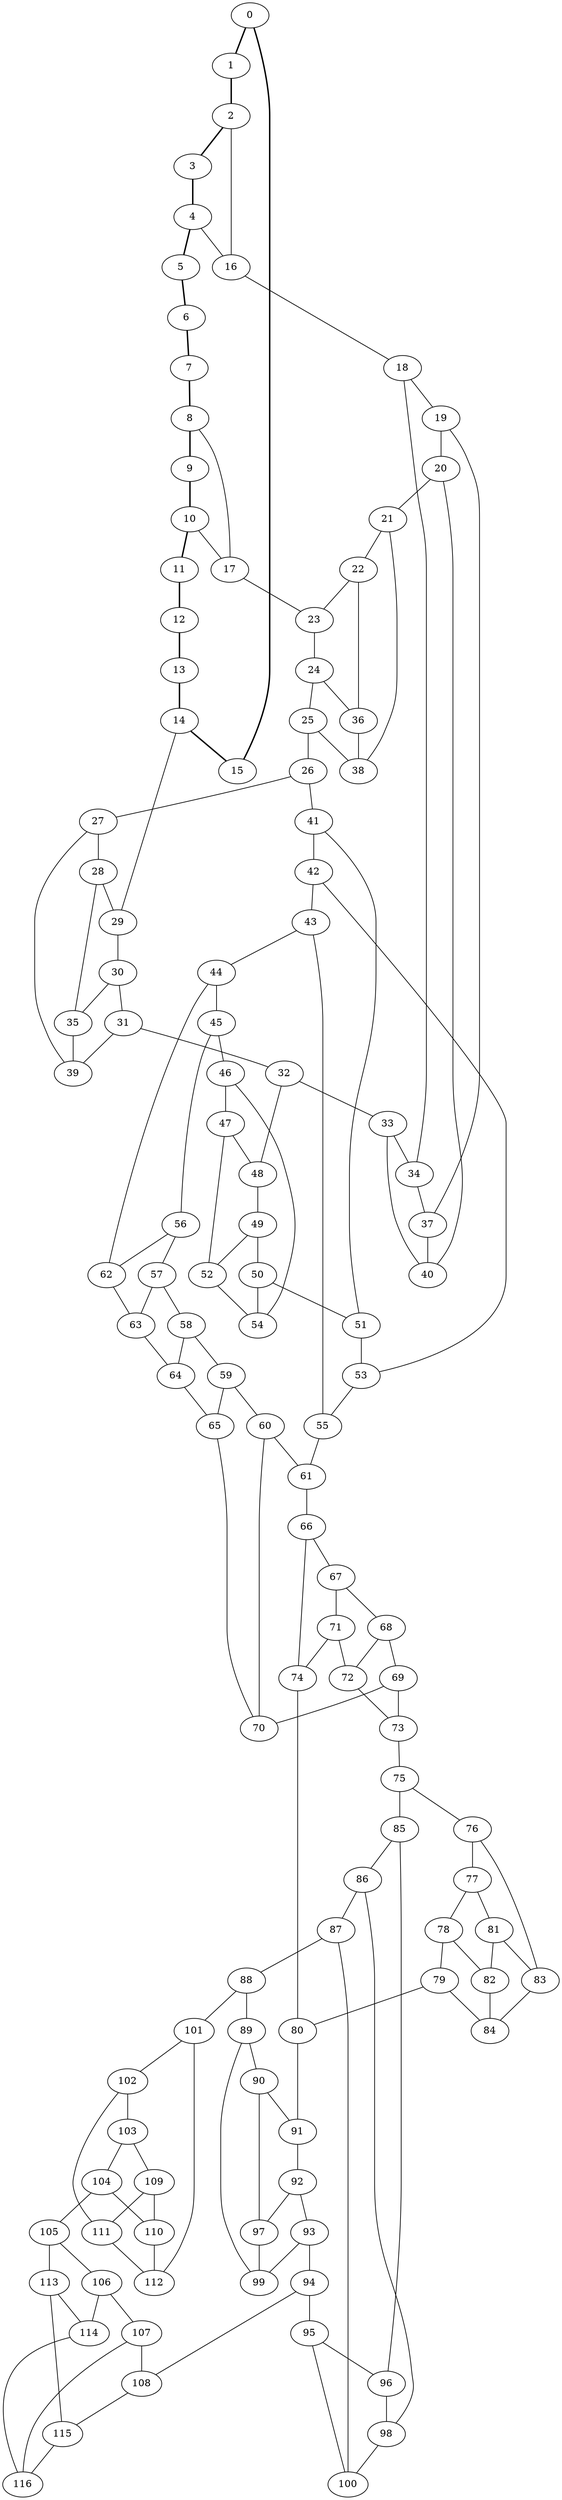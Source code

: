 //Inside of this graph isn't 3-connected
graph G {
0 [ pos = " 22.00,0.00!" ];
0 -- 1[style=bold];
0 -- 15[style=bold];
1 [ pos = " 20.33,8.42!" ];
1 -- 2[style=bold];
2 [ pos = " 15.56,15.56!" ];
2 -- 3[style=bold];
2 -- 16;
3 [ pos = " 8.42,20.33!" ];
3 -- 4[style=bold];
4 [ pos = " 0.00,22.00!" ];
4 -- 5[style=bold];
4 -- 16;
5 [ pos = " -8.42,20.33!" ];
5 -- 6[style=bold];
6 [ pos = " -15.56,15.56!" ];
6 -- 7[style=bold];
7 [ pos = " -20.33,8.42!" ];
7 -- 8[style=bold];
8 [ pos = " -22.00,0.00!" ];
8 -- 9[style=bold];
8 -- 17;
9 [ pos = " -20.33,-8.42!" ];
9 -- 10[style=bold];
10 [ pos = " -15.56,-15.56!" ];
10 -- 11[style=bold];
10 -- 17;
11 [ pos = " -8.42,-20.33!" ];
11 -- 12[style=bold];
12 [ pos = " 0.00,-22.00!" ];
12 -- 13[style=bold];
13 [ pos = " 8.42,-20.33!" ];
13 -- 14[style=bold];
14 [ pos = " 15.56,-15.56!" ];
14 -- 15[style=bold];
14 -- 29;
15 [ pos = " 20.33,-8.42!" ];
16 -- 18;
17 -- 23;
18 -- 19;
18 -- 34;
19 -- 20;
19 -- 37;
20 -- 21;
20 -- 40;
21 -- 22;
21 -- 38;
22 -- 23;
22 -- 36;
23 -- 24;
24 -- 25;
24 -- 36;
25 -- 26;
25 -- 38;
26 -- 27;
26 -- 41;
27 -- 28;
27 -- 39;
28 -- 29;
28 -- 35;
29 -- 30;
30 -- 31;
30 -- 35;
31 -- 32;
31 -- 39;
32 -- 33;
32 -- 48;
33 -- 34;
33 -- 40;
34 -- 37;
35 -- 39;
36 -- 38;
37 -- 40;
41 -- 42;
41 -- 51;
42 -- 43;
42 -- 53;
43 -- 44;
43 -- 55;
44 -- 45;
44 -- 62;
45 -- 46;
45 -- 56;
46 -- 47;
46 -- 54;
47 -- 48;
47 -- 52;
48 -- 49;
49 -- 50;
49 -- 52;
50 -- 51;
50 -- 54;
51 -- 53;
52 -- 54;
53 -- 55;
55 -- 61;
56 -- 57;
56 -- 62;
57 -- 58;
57 -- 63;
58 -- 59;
58 -- 64;
59 -- 60;
59 -- 65;
60 -- 61;
60 -- 70;
61 -- 66;
62 -- 63;
63 -- 64;
64 -- 65;
65 -- 70;
66 -- 67;
66 -- 74;
67 -- 68;
67 -- 71;
68 -- 69;
68 -- 72;
69 -- 70;
69 -- 73;
71 -- 72;
71 -- 74;
72 -- 73;
73 -- 75;
74 -- 80;
75 -- 76;
75 -- 85;
76 -- 77;
76 -- 83;
77 -- 78;
77 -- 81;
78 -- 79;
78 -- 82;
79 -- 80;
79 -- 84;
80 -- 91;
81 -- 82;
81 -- 83;
82 -- 84;
83 -- 84;
85 -- 86;
85 -- 96;
86 -- 87;
86 -- 98;
87 -- 88;
87 -- 100;
88 -- 89;
88 -- 101;
89 -- 90;
89 -- 99;
90 -- 91;
90 -- 97;
91 -- 92;
92 -- 93;
92 -- 97;
93 -- 94;
93 -- 99;
94 -- 95;
94 -- 108;
95 -- 96;
95 -- 100;
96 -- 98;
97 -- 99;
98 -- 100;
101 -- 102;
101 -- 112;
102 -- 103;
102 -- 111;
103 -- 104;
103 -- 109;
104 -- 105;
104 -- 110;
105 -- 106;
105 -- 113;
106 -- 107;
106 -- 114;
107 -- 108;
107 -- 116;
108 -- 115;
109 -- 110;
109 -- 111;
110 -- 112;
111 -- 112;
113 -- 114;
113 -- 115;
114 -- 116;
115 -- 116;
}
